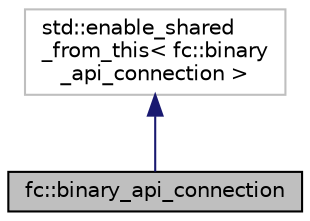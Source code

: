 digraph "fc::binary_api_connection"
{
  edge [fontname="Helvetica",fontsize="10",labelfontname="Helvetica",labelfontsize="10"];
  node [fontname="Helvetica",fontsize="10",shape=record];
  Node3 [label="fc::binary_api_connection",height=0.2,width=0.4,color="black", fillcolor="grey75", style="filled", fontcolor="black"];
  Node4 -> Node3 [dir="back",color="midnightblue",fontsize="10",style="solid"];
  Node4 [label="std::enable_shared\l_from_this\< fc::binary\l_api_connection \>",height=0.2,width=0.4,color="grey75", fillcolor="white", style="filled"];
}
